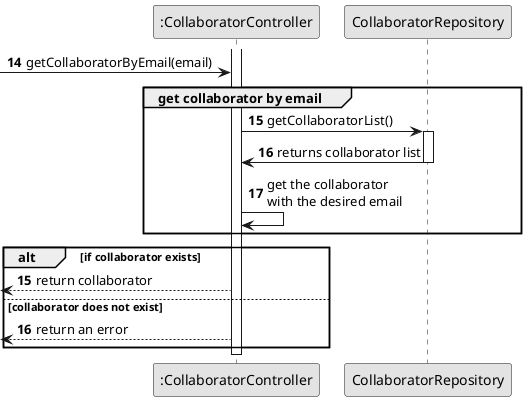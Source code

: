 @startuml
skinparam monochrome true
skinparam packageStyle rectangle
skinparam shadowing false



'hide footbox
participant ":CollaboratorController" as CTRL
participant "CollaboratorRepository" as REP

autonumber 14
-> CTRL : getCollaboratorByEmail(email)
    group get collaborator by email
        CTRL -> REP: getCollaboratorList()
        activate REP
             REP -> CTRL: returns collaborator list
        deactivate REP

        CTRL -> CTRL: get the collaborator\nwith the desired email
    end
autonumber 14.1
activate CTRL


    autonumber 15
    alt if collaborator exists
        <--CTRL: return collaborator
    else collaborator does not exist
        <-- CTRL : return an error
    end
deactivate CTRL

@enduml